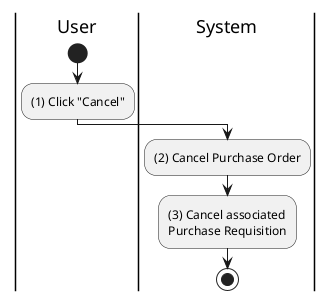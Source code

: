 @startuml purchase-order-cancel
|u|User
|s|System

|u|
start
:(1) Click "Cancel";

|s|
:(2) Cancel Purchase Order;
:(3) Cancel associated\nPurchase Requisition;
stop
@enduml